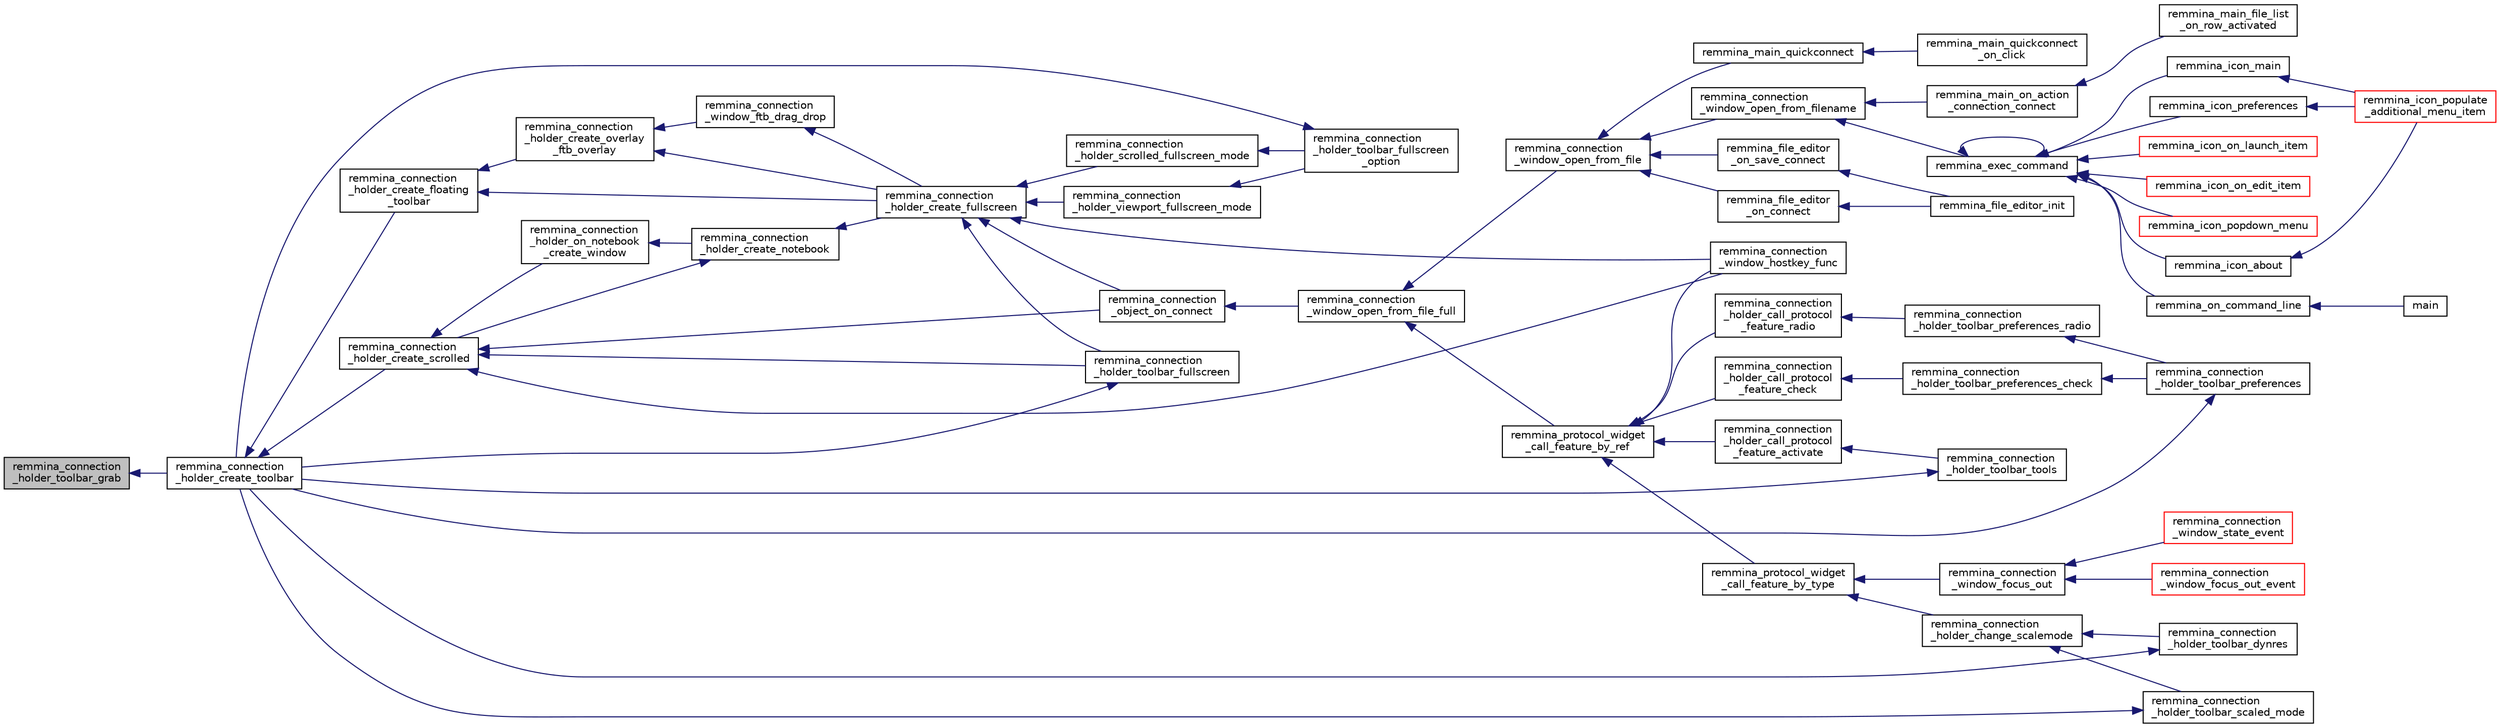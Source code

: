 digraph "remmina_connection_holder_toolbar_grab"
{
  edge [fontname="Helvetica",fontsize="10",labelfontname="Helvetica",labelfontsize="10"];
  node [fontname="Helvetica",fontsize="10",shape=record];
  rankdir="LR";
  Node7460 [label="remmina_connection\l_holder_toolbar_grab",height=0.2,width=0.4,color="black", fillcolor="grey75", style="filled", fontcolor="black"];
  Node7460 -> Node7461 [dir="back",color="midnightblue",fontsize="10",style="solid",fontname="Helvetica"];
  Node7461 [label="remmina_connection\l_holder_create_toolbar",height=0.2,width=0.4,color="black", fillcolor="white", style="filled",URL="$remmina__connection__window_8c.html#af8138da72278e9e9000276e08a6fd984"];
  Node7461 -> Node7462 [dir="back",color="midnightblue",fontsize="10",style="solid",fontname="Helvetica"];
  Node7462 [label="remmina_connection\l_holder_create_floating\l_toolbar",height=0.2,width=0.4,color="black", fillcolor="white", style="filled",URL="$remmina__connection__window_8c.html#a967dca6c1876afc3e6bcb763f9709d43"];
  Node7462 -> Node7463 [dir="back",color="midnightblue",fontsize="10",style="solid",fontname="Helvetica"];
  Node7463 [label="remmina_connection\l_holder_create_overlay\l_ftb_overlay",height=0.2,width=0.4,color="black", fillcolor="white", style="filled",URL="$remmina__connection__window_8c.html#ab2edcb806312b3367c70fbb13c383ae0"];
  Node7463 -> Node7464 [dir="back",color="midnightblue",fontsize="10",style="solid",fontname="Helvetica"];
  Node7464 [label="remmina_connection\l_window_ftb_drag_drop",height=0.2,width=0.4,color="black", fillcolor="white", style="filled",URL="$remmina__connection__window_8c.html#a15c9b2bd929f8f2bb64d0bb6fa60f067"];
  Node7464 -> Node7465 [dir="back",color="midnightblue",fontsize="10",style="solid",fontname="Helvetica"];
  Node7465 [label="remmina_connection\l_holder_create_fullscreen",height=0.2,width=0.4,color="black", fillcolor="white", style="filled",URL="$remmina__connection__window_8c.html#ae67ca4d276339723c1ff87fc224eaccf"];
  Node7465 -> Node7466 [dir="back",color="midnightblue",fontsize="10",style="solid",fontname="Helvetica"];
  Node7466 [label="remmina_connection\l_holder_toolbar_fullscreen",height=0.2,width=0.4,color="black", fillcolor="white", style="filled",URL="$remmina__connection__window_8c.html#a02ac20f50f1b7b816bd7208127efdbee"];
  Node7466 -> Node7461 [dir="back",color="midnightblue",fontsize="10",style="solid",fontname="Helvetica"];
  Node7465 -> Node7467 [dir="back",color="midnightblue",fontsize="10",style="solid",fontname="Helvetica"];
  Node7467 [label="remmina_connection\l_holder_viewport_fullscreen_mode",height=0.2,width=0.4,color="black", fillcolor="white", style="filled",URL="$remmina__connection__window_8c.html#a0e99d0ff8c39f2c6de508eee9ef498c5"];
  Node7467 -> Node7468 [dir="back",color="midnightblue",fontsize="10",style="solid",fontname="Helvetica"];
  Node7468 [label="remmina_connection\l_holder_toolbar_fullscreen\l_option",height=0.2,width=0.4,color="black", fillcolor="white", style="filled",URL="$remmina__connection__window_8c.html#a1415cdcbed0e6fe9a7978586bf132207"];
  Node7468 -> Node7461 [dir="back",color="midnightblue",fontsize="10",style="solid",fontname="Helvetica"];
  Node7465 -> Node7469 [dir="back",color="midnightblue",fontsize="10",style="solid",fontname="Helvetica"];
  Node7469 [label="remmina_connection\l_holder_scrolled_fullscreen_mode",height=0.2,width=0.4,color="black", fillcolor="white", style="filled",URL="$remmina__connection__window_8c.html#aa25cae5c0e15e13b817b925e42a044a9"];
  Node7469 -> Node7468 [dir="back",color="midnightblue",fontsize="10",style="solid",fontname="Helvetica"];
  Node7465 -> Node7470 [dir="back",color="midnightblue",fontsize="10",style="solid",fontname="Helvetica"];
  Node7470 [label="remmina_connection\l_window_hostkey_func",height=0.2,width=0.4,color="black", fillcolor="white", style="filled",URL="$remmina__connection__window_8c.html#abef663d930076deb3105f86dabe2a9c3"];
  Node7465 -> Node7471 [dir="back",color="midnightblue",fontsize="10",style="solid",fontname="Helvetica"];
  Node7471 [label="remmina_connection\l_object_on_connect",height=0.2,width=0.4,color="black", fillcolor="white", style="filled",URL="$remmina__connection__window_8c.html#a0ad685a873ecef95ec13caba17e0c22e"];
  Node7471 -> Node7472 [dir="back",color="midnightblue",fontsize="10",style="solid",fontname="Helvetica"];
  Node7472 [label="remmina_connection\l_window_open_from_file_full",height=0.2,width=0.4,color="black", fillcolor="white", style="filled",URL="$remmina__connection__window_8h.html#adbf2b670ca3bae96a99cb0b36021a961"];
  Node7472 -> Node7473 [dir="back",color="midnightblue",fontsize="10",style="solid",fontname="Helvetica"];
  Node7473 [label="remmina_connection\l_window_open_from_file",height=0.2,width=0.4,color="black", fillcolor="white", style="filled",URL="$remmina__connection__window_8h.html#a1c7f722a89609523cc4de079cc82f23c"];
  Node7473 -> Node7474 [dir="back",color="midnightblue",fontsize="10",style="solid",fontname="Helvetica"];
  Node7474 [label="remmina_connection\l_window_open_from_filename",height=0.2,width=0.4,color="black", fillcolor="white", style="filled",URL="$remmina__connection__window_8h.html#ab0ed27ef360efc7d92906cbabf9da5db"];
  Node7474 -> Node7475 [dir="back",color="midnightblue",fontsize="10",style="solid",fontname="Helvetica"];
  Node7475 [label="remmina_exec_command",height=0.2,width=0.4,color="black", fillcolor="white", style="filled",URL="$remmina__exec_8h.html#a424cabdcff647797061e7482049d62a7"];
  Node7475 -> Node7476 [dir="back",color="midnightblue",fontsize="10",style="solid",fontname="Helvetica"];
  Node7476 [label="remmina_on_command_line",height=0.2,width=0.4,color="black", fillcolor="white", style="filled",URL="$remmina_8c.html#aeb286fc5bd52ab5382ab8cb495dc2914"];
  Node7476 -> Node7477 [dir="back",color="midnightblue",fontsize="10",style="solid",fontname="Helvetica"];
  Node7477 [label="main",height=0.2,width=0.4,color="black", fillcolor="white", style="filled",URL="$remmina_8c.html#a0ddf1224851353fc92bfbff6f499fa97"];
  Node7475 -> Node7475 [dir="back",color="midnightblue",fontsize="10",style="solid",fontname="Helvetica"];
  Node7475 -> Node7478 [dir="back",color="midnightblue",fontsize="10",style="solid",fontname="Helvetica"];
  Node7478 [label="remmina_icon_main",height=0.2,width=0.4,color="black", fillcolor="white", style="filled",URL="$remmina__icon_8c.html#a920476110ab6410c8fc8cf734109e497"];
  Node7478 -> Node7479 [dir="back",color="midnightblue",fontsize="10",style="solid",fontname="Helvetica"];
  Node7479 [label="remmina_icon_populate\l_additional_menu_item",height=0.2,width=0.4,color="red", fillcolor="white", style="filled",URL="$remmina__icon_8c.html#a8aaf73ed94cf20dcce1c7be26262cb56"];
  Node7475 -> Node7489 [dir="back",color="midnightblue",fontsize="10",style="solid",fontname="Helvetica"];
  Node7489 [label="remmina_icon_preferences",height=0.2,width=0.4,color="black", fillcolor="white", style="filled",URL="$remmina__icon_8c.html#ad3b0e3d12e4854eae05b1afea19da404"];
  Node7489 -> Node7479 [dir="back",color="midnightblue",fontsize="10",style="solid",fontname="Helvetica"];
  Node7475 -> Node7490 [dir="back",color="midnightblue",fontsize="10",style="solid",fontname="Helvetica"];
  Node7490 [label="remmina_icon_about",height=0.2,width=0.4,color="black", fillcolor="white", style="filled",URL="$remmina__icon_8c.html#a5cdf1958ef01e49889bcee2e90e2cf71"];
  Node7490 -> Node7479 [dir="back",color="midnightblue",fontsize="10",style="solid",fontname="Helvetica"];
  Node7475 -> Node7491 [dir="back",color="midnightblue",fontsize="10",style="solid",fontname="Helvetica"];
  Node7491 [label="remmina_icon_on_launch_item",height=0.2,width=0.4,color="red", fillcolor="white", style="filled",URL="$remmina__icon_8c.html#ad1699688680e12abcfd5c74dd2f76d83"];
  Node7475 -> Node7494 [dir="back",color="midnightblue",fontsize="10",style="solid",fontname="Helvetica"];
  Node7494 [label="remmina_icon_on_edit_item",height=0.2,width=0.4,color="red", fillcolor="white", style="filled",URL="$remmina__icon_8c.html#af8708120906a8dc41a7998ebf9ecd129"];
  Node7475 -> Node7495 [dir="back",color="midnightblue",fontsize="10",style="solid",fontname="Helvetica"];
  Node7495 [label="remmina_icon_popdown_menu",height=0.2,width=0.4,color="red", fillcolor="white", style="filled",URL="$remmina__icon_8c.html#a444be76e3c3a065279c5f9abc7fae833"];
  Node7474 -> Node7496 [dir="back",color="midnightblue",fontsize="10",style="solid",fontname="Helvetica"];
  Node7496 [label="remmina_main_on_action\l_connection_connect",height=0.2,width=0.4,color="black", fillcolor="white", style="filled",URL="$remmina__main_8c.html#ae023d1cb099a4f7bee79f13760566cbf"];
  Node7496 -> Node7497 [dir="back",color="midnightblue",fontsize="10",style="solid",fontname="Helvetica"];
  Node7497 [label="remmina_main_file_list\l_on_row_activated",height=0.2,width=0.4,color="black", fillcolor="white", style="filled",URL="$remmina__main_8c.html#aba1a89a2400c5cc8373c6bd34602ac10"];
  Node7473 -> Node7498 [dir="back",color="midnightblue",fontsize="10",style="solid",fontname="Helvetica"];
  Node7498 [label="remmina_file_editor\l_on_connect",height=0.2,width=0.4,color="black", fillcolor="white", style="filled",URL="$remmina__file__editor_8c.html#a73b8581fd1fd77532b748d91a2951f25"];
  Node7498 -> Node7482 [dir="back",color="midnightblue",fontsize="10",style="solid",fontname="Helvetica"];
  Node7482 [label="remmina_file_editor_init",height=0.2,width=0.4,color="black", fillcolor="white", style="filled",URL="$remmina__file__editor_8c.html#a9afd8d41c66f547320930eb331f3124d"];
  Node7473 -> Node7483 [dir="back",color="midnightblue",fontsize="10",style="solid",fontname="Helvetica"];
  Node7483 [label="remmina_file_editor\l_on_save_connect",height=0.2,width=0.4,color="black", fillcolor="white", style="filled",URL="$remmina__file__editor_8c.html#a57224f3f69f04f398de563b71be6b18e"];
  Node7483 -> Node7482 [dir="back",color="midnightblue",fontsize="10",style="solid",fontname="Helvetica"];
  Node7473 -> Node7499 [dir="back",color="midnightblue",fontsize="10",style="solid",fontname="Helvetica"];
  Node7499 [label="remmina_main_quickconnect",height=0.2,width=0.4,color="black", fillcolor="white", style="filled",URL="$remmina__main_8c.html#a802458852abacebfb16f1f4295806a01"];
  Node7499 -> Node7500 [dir="back",color="midnightblue",fontsize="10",style="solid",fontname="Helvetica"];
  Node7500 [label="remmina_main_quickconnect\l_on_click",height=0.2,width=0.4,color="black", fillcolor="white", style="filled",URL="$remmina__main_8c.html#a210e9e04c7c97cc86412044de31f659d"];
  Node7472 -> Node7501 [dir="back",color="midnightblue",fontsize="10",style="solid",fontname="Helvetica"];
  Node7501 [label="remmina_protocol_widget\l_call_feature_by_ref",height=0.2,width=0.4,color="black", fillcolor="white", style="filled",URL="$remmina__protocol__widget_8h.html#a605b69a9aa4393024369cc5070488692"];
  Node7501 -> Node7502 [dir="back",color="midnightblue",fontsize="10",style="solid",fontname="Helvetica"];
  Node7502 [label="remmina_connection\l_holder_call_protocol\l_feature_radio",height=0.2,width=0.4,color="black", fillcolor="white", style="filled",URL="$remmina__connection__window_8c.html#a86280cb973101817f7410af393bc2f98"];
  Node7502 -> Node7503 [dir="back",color="midnightblue",fontsize="10",style="solid",fontname="Helvetica"];
  Node7503 [label="remmina_connection\l_holder_toolbar_preferences_radio",height=0.2,width=0.4,color="black", fillcolor="white", style="filled",URL="$remmina__connection__window_8c.html#a1ddab4aacc284c606ab237eae9c0b5a9"];
  Node7503 -> Node7504 [dir="back",color="midnightblue",fontsize="10",style="solid",fontname="Helvetica"];
  Node7504 [label="remmina_connection\l_holder_toolbar_preferences",height=0.2,width=0.4,color="black", fillcolor="white", style="filled",URL="$remmina__connection__window_8c.html#a78ec7d6e66d6e6569c1a9a0230c74bc8"];
  Node7504 -> Node7461 [dir="back",color="midnightblue",fontsize="10",style="solid",fontname="Helvetica"];
  Node7501 -> Node7505 [dir="back",color="midnightblue",fontsize="10",style="solid",fontname="Helvetica"];
  Node7505 [label="remmina_connection\l_holder_call_protocol\l_feature_check",height=0.2,width=0.4,color="black", fillcolor="white", style="filled",URL="$remmina__connection__window_8c.html#a8d924ded7fe147df8b5f113e2fb1d6e7"];
  Node7505 -> Node7506 [dir="back",color="midnightblue",fontsize="10",style="solid",fontname="Helvetica"];
  Node7506 [label="remmina_connection\l_holder_toolbar_preferences_check",height=0.2,width=0.4,color="black", fillcolor="white", style="filled",URL="$remmina__connection__window_8c.html#ada0dce340f5f1484c496a2357e8a2c69"];
  Node7506 -> Node7504 [dir="back",color="midnightblue",fontsize="10",style="solid",fontname="Helvetica"];
  Node7501 -> Node7507 [dir="back",color="midnightblue",fontsize="10",style="solid",fontname="Helvetica"];
  Node7507 [label="remmina_connection\l_holder_call_protocol\l_feature_activate",height=0.2,width=0.4,color="black", fillcolor="white", style="filled",URL="$remmina__connection__window_8c.html#a4507b43c6fd10bc68d9512c6b253a552"];
  Node7507 -> Node7508 [dir="back",color="midnightblue",fontsize="10",style="solid",fontname="Helvetica"];
  Node7508 [label="remmina_connection\l_holder_toolbar_tools",height=0.2,width=0.4,color="black", fillcolor="white", style="filled",URL="$remmina__connection__window_8c.html#a51cc0b2274049920f67c71047bd76213"];
  Node7508 -> Node7461 [dir="back",color="midnightblue",fontsize="10",style="solid",fontname="Helvetica"];
  Node7501 -> Node7470 [dir="back",color="midnightblue",fontsize="10",style="solid",fontname="Helvetica"];
  Node7501 -> Node7509 [dir="back",color="midnightblue",fontsize="10",style="solid",fontname="Helvetica"];
  Node7509 [label="remmina_protocol_widget\l_call_feature_by_type",height=0.2,width=0.4,color="black", fillcolor="white", style="filled",URL="$remmina__protocol__widget_8h.html#a6a630e96e5b914d60d678ae8eaad4cd9"];
  Node7509 -> Node7510 [dir="back",color="midnightblue",fontsize="10",style="solid",fontname="Helvetica"];
  Node7510 [label="remmina_connection\l_holder_change_scalemode",height=0.2,width=0.4,color="black", fillcolor="white", style="filled",URL="$remmina__connection__window_8c.html#a5565ebedf82eb9f2d54b7f447b4c930e"];
  Node7510 -> Node7511 [dir="back",color="midnightblue",fontsize="10",style="solid",fontname="Helvetica"];
  Node7511 [label="remmina_connection\l_holder_toolbar_dynres",height=0.2,width=0.4,color="black", fillcolor="white", style="filled",URL="$remmina__connection__window_8c.html#a576e3800c7371f63b27e3832848ac4e5"];
  Node7511 -> Node7461 [dir="back",color="midnightblue",fontsize="10",style="solid",fontname="Helvetica"];
  Node7510 -> Node7512 [dir="back",color="midnightblue",fontsize="10",style="solid",fontname="Helvetica"];
  Node7512 [label="remmina_connection\l_holder_toolbar_scaled_mode",height=0.2,width=0.4,color="black", fillcolor="white", style="filled",URL="$remmina__connection__window_8c.html#ad6136dd7c0867a5a5f1c0b0645632ee4"];
  Node7512 -> Node7461 [dir="back",color="midnightblue",fontsize="10",style="solid",fontname="Helvetica"];
  Node7509 -> Node7513 [dir="back",color="midnightblue",fontsize="10",style="solid",fontname="Helvetica"];
  Node7513 [label="remmina_connection\l_window_focus_out",height=0.2,width=0.4,color="black", fillcolor="white", style="filled",URL="$remmina__connection__window_8c.html#a8c242e0a7ee57ed79099c330d696b43f"];
  Node7513 -> Node7514 [dir="back",color="midnightblue",fontsize="10",style="solid",fontname="Helvetica"];
  Node7514 [label="remmina_connection\l_window_focus_out_event",height=0.2,width=0.4,color="red", fillcolor="white", style="filled",URL="$remmina__connection__window_8c.html#a539828a1dd435bee083d82136691176c"];
  Node7513 -> Node7519 [dir="back",color="midnightblue",fontsize="10",style="solid",fontname="Helvetica"];
  Node7519 [label="remmina_connection\l_window_state_event",height=0.2,width=0.4,color="red", fillcolor="white", style="filled",URL="$remmina__connection__window_8c.html#a174d5b1e983a96c98aae2e8078f462bd"];
  Node7463 -> Node7465 [dir="back",color="midnightblue",fontsize="10",style="solid",fontname="Helvetica"];
  Node7462 -> Node7465 [dir="back",color="midnightblue",fontsize="10",style="solid",fontname="Helvetica"];
  Node7461 -> Node7516 [dir="back",color="midnightblue",fontsize="10",style="solid",fontname="Helvetica"];
  Node7516 [label="remmina_connection\l_holder_create_scrolled",height=0.2,width=0.4,color="black", fillcolor="white", style="filled",URL="$remmina__connection__window_8c.html#a57b3656c37df65d276ddd50a16906dc7"];
  Node7516 -> Node7466 [dir="back",color="midnightblue",fontsize="10",style="solid",fontname="Helvetica"];
  Node7516 -> Node7517 [dir="back",color="midnightblue",fontsize="10",style="solid",fontname="Helvetica"];
  Node7517 [label="remmina_connection\l_holder_on_notebook\l_create_window",height=0.2,width=0.4,color="black", fillcolor="white", style="filled",URL="$remmina__connection__window_8c.html#a2f5fc595c1aad851962aa58e2009bcce"];
  Node7517 -> Node7518 [dir="back",color="midnightblue",fontsize="10",style="solid",fontname="Helvetica"];
  Node7518 [label="remmina_connection\l_holder_create_notebook",height=0.2,width=0.4,color="black", fillcolor="white", style="filled",URL="$remmina__connection__window_8c.html#ae616dc409c5775dc73d9a83c1f081705"];
  Node7518 -> Node7516 [dir="back",color="midnightblue",fontsize="10",style="solid",fontname="Helvetica"];
  Node7518 -> Node7465 [dir="back",color="midnightblue",fontsize="10",style="solid",fontname="Helvetica"];
  Node7516 -> Node7470 [dir="back",color="midnightblue",fontsize="10",style="solid",fontname="Helvetica"];
  Node7516 -> Node7471 [dir="back",color="midnightblue",fontsize="10",style="solid",fontname="Helvetica"];
}
